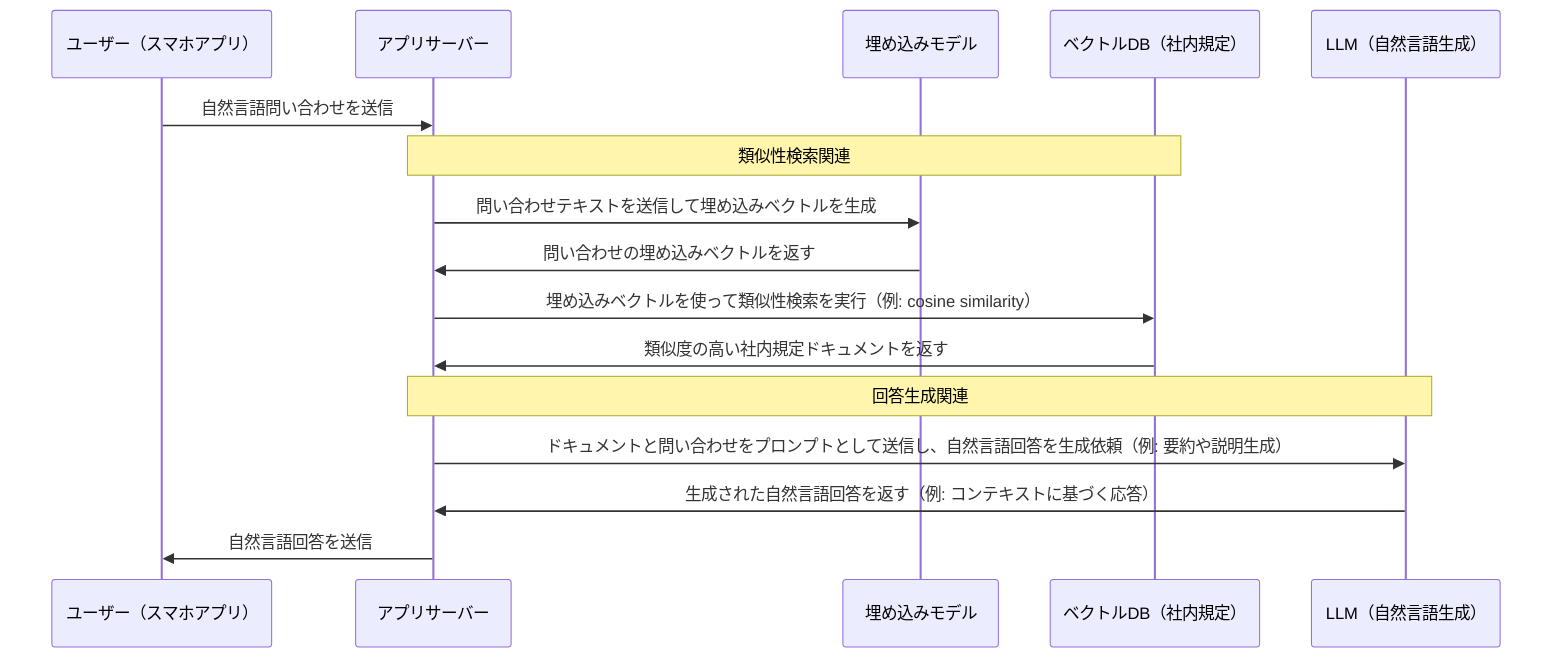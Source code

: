 sequenceDiagram
    participant User as ユーザー（スマホアプリ）
    participant AppServer as アプリサーバー
    participant EmbeddingModel as 埋め込みモデル
    participant VectorDB as ベクトルDB（社内規定）
    participant LLM as LLM（自然言語生成）

    User->>AppServer: 自然言語問い合わせを送信

    Note over AppServer,VectorDB: 類似性検索関連
    AppServer->>EmbeddingModel: 問い合わせテキストを送信して埋め込みベクトルを生成
    EmbeddingModel->>AppServer: 問い合わせの埋め込みベクトルを返す
    AppServer->>VectorDB: 埋め込みベクトルを使って類似性検索を実行（例: cosine similarity）
    VectorDB->>AppServer: 類似度の高い社内規定ドキュメントを返す

    Note over AppServer,LLM: 回答生成関連
    AppServer->>LLM: ドキュメントと問い合わせをプロンプトとして送信し、自然言語回答を生成依頼（例: 要約や説明生成）
    LLM->>AppServer: 生成された自然言語回答を返す（例: コンテキストに基づく応答）

    AppServer->>User: 自然言語回答を送信